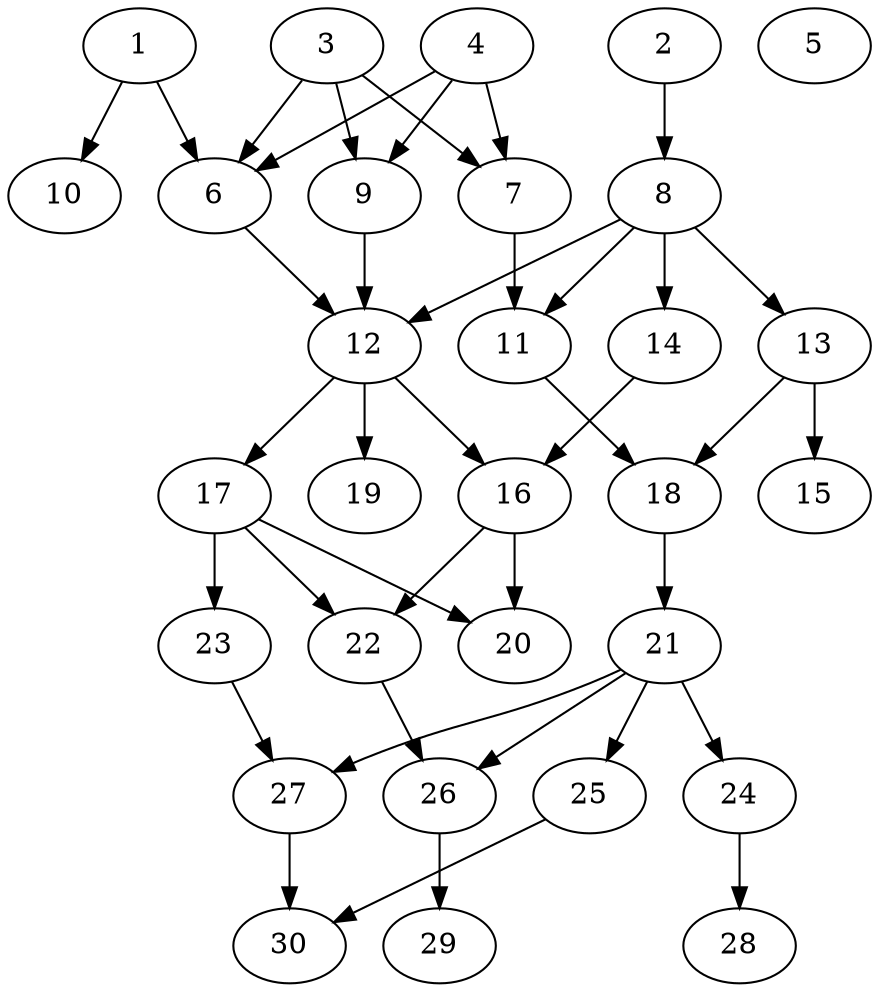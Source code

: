 // DAG automatically generated by daggen at Thu Oct  3 14:04:18 2019
// ./daggen --dot -n 30 --ccr 0.4 --fat 0.5 --regular 0.9 --density 0.5 --mindata 5242880 --maxdata 52428800 
digraph G {
  1 [size="72327680", alpha="0.19", expect_size="28931072"] 
  1 -> 6 [size ="28931072"]
  1 -> 10 [size ="28931072"]
  2 [size="72268800", alpha="0.11", expect_size="28907520"] 
  2 -> 8 [size ="28907520"]
  3 [size="57630720", alpha="0.01", expect_size="23052288"] 
  3 -> 6 [size ="23052288"]
  3 -> 7 [size ="23052288"]
  3 -> 9 [size ="23052288"]
  4 [size="65935360", alpha="0.06", expect_size="26374144"] 
  4 -> 6 [size ="26374144"]
  4 -> 7 [size ="26374144"]
  4 -> 9 [size ="26374144"]
  5 [size="47357440", alpha="0.18", expect_size="18942976"] 
  6 [size="41208320", alpha="0.10", expect_size="16483328"] 
  6 -> 12 [size ="16483328"]
  7 [size="51801600", alpha="0.13", expect_size="20720640"] 
  7 -> 11 [size ="20720640"]
  8 [size="18703360", alpha="0.19", expect_size="7481344"] 
  8 -> 11 [size ="7481344"]
  8 -> 12 [size ="7481344"]
  8 -> 13 [size ="7481344"]
  8 -> 14 [size ="7481344"]
  9 [size="89228800", alpha="0.07", expect_size="35691520"] 
  9 -> 12 [size ="35691520"]
  10 [size="32798720", alpha="0.16", expect_size="13119488"] 
  11 [size="31275520", alpha="0.05", expect_size="12510208"] 
  11 -> 18 [size ="12510208"]
  12 [size="27304960", alpha="0.07", expect_size="10921984"] 
  12 -> 16 [size ="10921984"]
  12 -> 17 [size ="10921984"]
  12 -> 19 [size ="10921984"]
  13 [size="89441280", alpha="0.06", expect_size="35776512"] 
  13 -> 15 [size ="35776512"]
  13 -> 18 [size ="35776512"]
  14 [size="97717760", alpha="0.07", expect_size="39087104"] 
  14 -> 16 [size ="39087104"]
  15 [size="15334400", alpha="0.16", expect_size="6133760"] 
  16 [size="120576000", alpha="0.13", expect_size="48230400"] 
  16 -> 20 [size ="48230400"]
  16 -> 22 [size ="48230400"]
  17 [size="60940800", alpha="0.10", expect_size="24376320"] 
  17 -> 20 [size ="24376320"]
  17 -> 22 [size ="24376320"]
  17 -> 23 [size ="24376320"]
  18 [size="20810240", alpha="0.19", expect_size="8324096"] 
  18 -> 21 [size ="8324096"]
  19 [size="16501760", alpha="0.05", expect_size="6600704"] 
  20 [size="56071680", alpha="0.19", expect_size="22428672"] 
  21 [size="34449920", alpha="0.04", expect_size="13779968"] 
  21 -> 24 [size ="13779968"]
  21 -> 25 [size ="13779968"]
  21 -> 26 [size ="13779968"]
  21 -> 27 [size ="13779968"]
  22 [size="62172160", alpha="0.18", expect_size="24868864"] 
  22 -> 26 [size ="24868864"]
  23 [size="104153600", alpha="0.19", expect_size="41661440"] 
  23 -> 27 [size ="41661440"]
  24 [size="18757120", alpha="0.10", expect_size="7502848"] 
  24 -> 28 [size ="7502848"]
  25 [size="59558400", alpha="0.06", expect_size="23823360"] 
  25 -> 30 [size ="23823360"]
  26 [size="34035200", alpha="0.08", expect_size="13614080"] 
  26 -> 29 [size ="13614080"]
  27 [size="110730240", alpha="0.15", expect_size="44292096"] 
  27 -> 30 [size ="44292096"]
  28 [size="54192640", alpha="0.04", expect_size="21677056"] 
  29 [size="48924160", alpha="0.06", expect_size="19569664"] 
  30 [size="81000960", alpha="0.11", expect_size="32400384"] 
}
